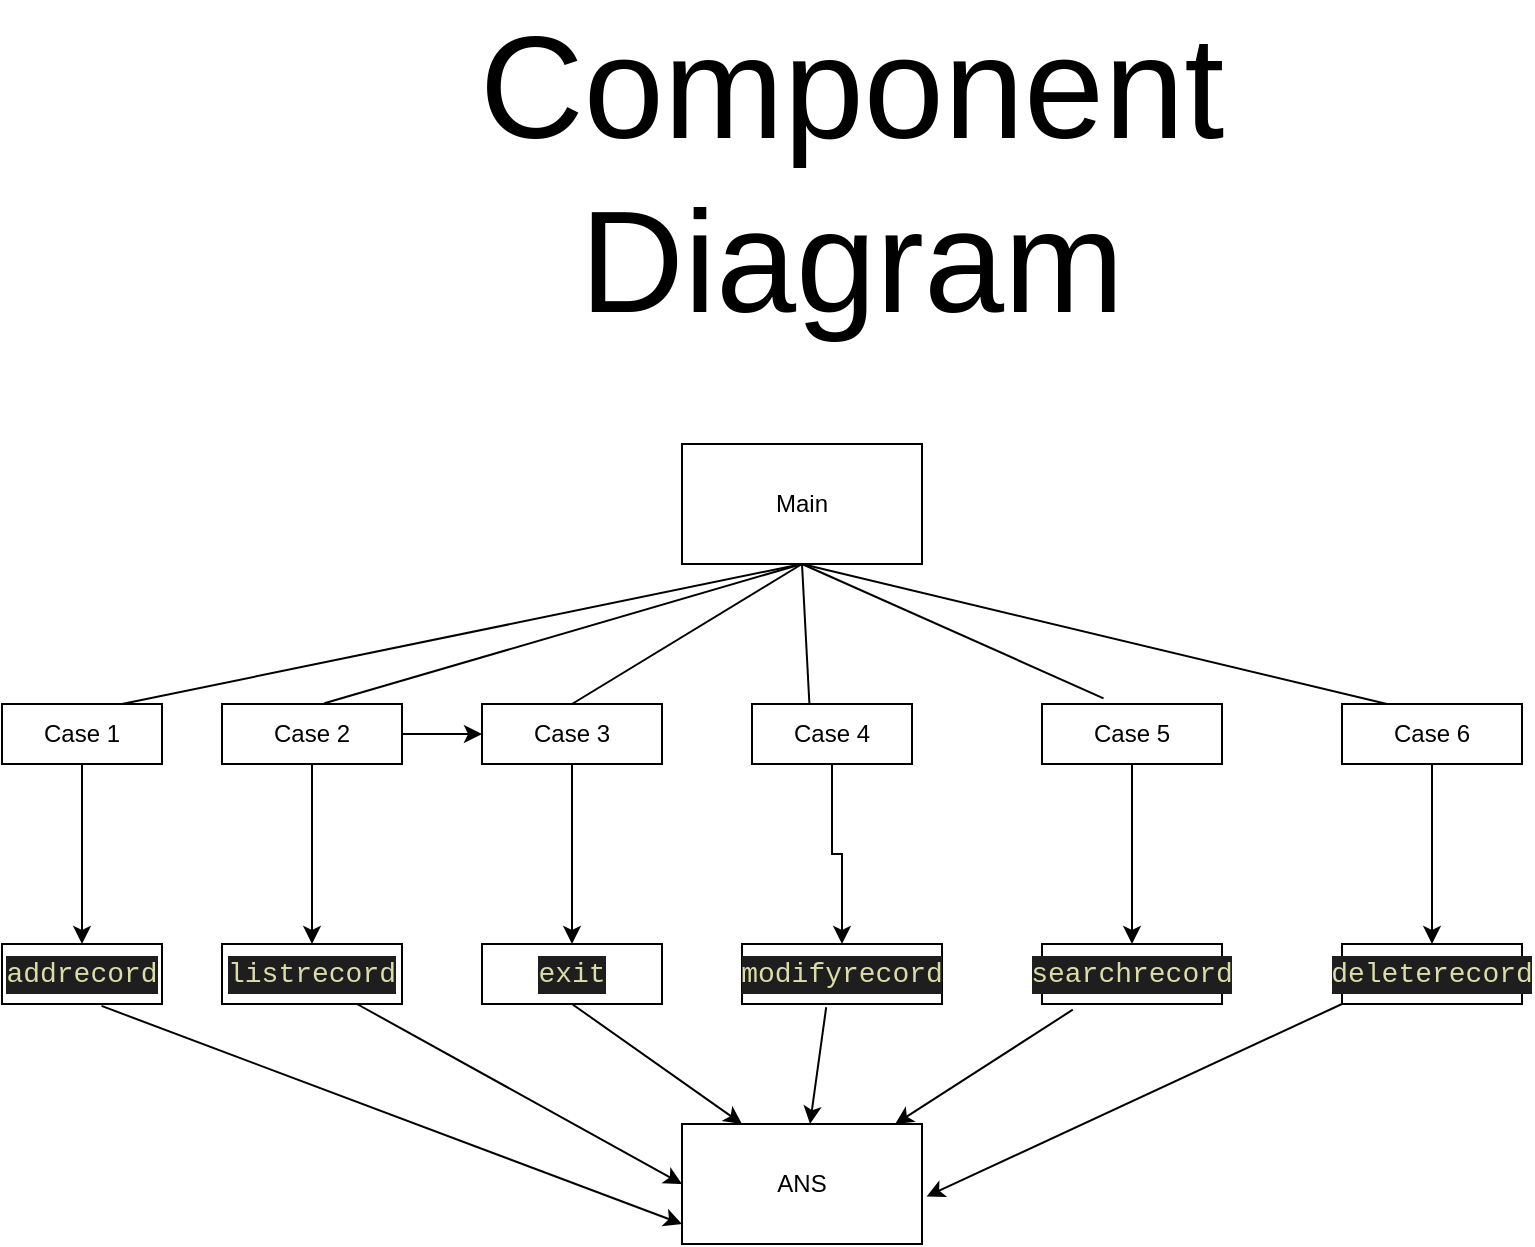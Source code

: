 <mxfile version="17.4.0" type="device"><diagram id="XRJ26wyQMdmPVcHmShnD" name="Page-1"><mxGraphModel dx="1038" dy="1671" grid="1" gridSize="10" guides="1" tooltips="1" connect="1" arrows="1" fold="1" page="1" pageScale="1" pageWidth="850" pageHeight="1100" math="0" shadow="0"><root><mxCell id="0"/><mxCell id="1" parent="0"/><mxCell id="vsCUtocHieqiQWXdnm0U-1" value="Main" style="rounded=0;whiteSpace=wrap;html=1;" parent="1" vertex="1"><mxGeometry x="350" y="120" width="120" height="60" as="geometry"/></mxCell><mxCell id="vsCUtocHieqiQWXdnm0U-22" style="edgeStyle=orthogonalEdgeStyle;rounded=0;orthogonalLoop=1;jettySize=auto;html=1;entryX=0.5;entryY=0;entryDx=0;entryDy=0;" parent="1" source="vsCUtocHieqiQWXdnm0U-2" target="vsCUtocHieqiQWXdnm0U-10" edge="1"><mxGeometry relative="1" as="geometry"/></mxCell><mxCell id="vsCUtocHieqiQWXdnm0U-2" value="Case 3" style="rounded=0;whiteSpace=wrap;html=1;" parent="1" vertex="1"><mxGeometry x="250" y="250" width="90" height="30" as="geometry"/></mxCell><mxCell id="vsCUtocHieqiQWXdnm0U-20" style="edgeStyle=orthogonalEdgeStyle;rounded=0;orthogonalLoop=1;jettySize=auto;html=1;entryX=0.5;entryY=0;entryDx=0;entryDy=0;" parent="1" source="vsCUtocHieqiQWXdnm0U-3" target="vsCUtocHieqiQWXdnm0U-8" edge="1"><mxGeometry relative="1" as="geometry"/></mxCell><mxCell id="vsCUtocHieqiQWXdnm0U-3" value="Case 1" style="rounded=0;whiteSpace=wrap;html=1;" parent="1" vertex="1"><mxGeometry x="10" y="250" width="80" height="30" as="geometry"/></mxCell><mxCell id="vsCUtocHieqiQWXdnm0U-21" style="edgeStyle=orthogonalEdgeStyle;rounded=0;orthogonalLoop=1;jettySize=auto;html=1;entryX=0.5;entryY=0;entryDx=0;entryDy=0;" parent="1" source="vsCUtocHieqiQWXdnm0U-4" target="vsCUtocHieqiQWXdnm0U-9" edge="1"><mxGeometry relative="1" as="geometry"/></mxCell><mxCell id="vsCUtocHieqiQWXdnm0U-40" value="" style="edgeStyle=orthogonalEdgeStyle;rounded=0;orthogonalLoop=1;jettySize=auto;html=1;" parent="1" source="vsCUtocHieqiQWXdnm0U-4" target="vsCUtocHieqiQWXdnm0U-2" edge="1"><mxGeometry relative="1" as="geometry"/></mxCell><mxCell id="vsCUtocHieqiQWXdnm0U-4" value="Case 2" style="rounded=0;whiteSpace=wrap;html=1;" parent="1" vertex="1"><mxGeometry x="120" y="250" width="90" height="30" as="geometry"/></mxCell><mxCell id="vsCUtocHieqiQWXdnm0U-24" style="edgeStyle=orthogonalEdgeStyle;rounded=0;orthogonalLoop=1;jettySize=auto;html=1;entryX=0.5;entryY=0;entryDx=0;entryDy=0;" parent="1" source="vsCUtocHieqiQWXdnm0U-5" target="vsCUtocHieqiQWXdnm0U-11" edge="1"><mxGeometry relative="1" as="geometry"/></mxCell><mxCell id="vsCUtocHieqiQWXdnm0U-5" value="Case 4" style="rounded=0;whiteSpace=wrap;html=1;" parent="1" vertex="1"><mxGeometry x="385" y="250" width="80" height="30" as="geometry"/></mxCell><mxCell id="vsCUtocHieqiQWXdnm0U-26" style="edgeStyle=orthogonalEdgeStyle;rounded=0;orthogonalLoop=1;jettySize=auto;html=1;" parent="1" source="vsCUtocHieqiQWXdnm0U-6" target="vsCUtocHieqiQWXdnm0U-14" edge="1"><mxGeometry relative="1" as="geometry"/></mxCell><mxCell id="vsCUtocHieqiQWXdnm0U-6" value="Case 6" style="rounded=0;whiteSpace=wrap;html=1;" parent="1" vertex="1"><mxGeometry x="680" y="250" width="90" height="30" as="geometry"/></mxCell><mxCell id="vsCUtocHieqiQWXdnm0U-25" style="edgeStyle=orthogonalEdgeStyle;rounded=0;orthogonalLoop=1;jettySize=auto;html=1;" parent="1" source="vsCUtocHieqiQWXdnm0U-7" target="vsCUtocHieqiQWXdnm0U-13" edge="1"><mxGeometry relative="1" as="geometry"/></mxCell><mxCell id="vsCUtocHieqiQWXdnm0U-7" value="Case 5" style="rounded=0;whiteSpace=wrap;html=1;" parent="1" vertex="1"><mxGeometry x="530" y="250" width="90" height="30" as="geometry"/></mxCell><mxCell id="vsCUtocHieqiQWXdnm0U-8" value="&#10;&#10;&lt;div style=&quot;color: rgb(212, 212, 212); background-color: rgb(30, 30, 30); font-family: consolas, &amp;quot;courier new&amp;quot;, monospace; font-weight: normal; font-size: 14px; line-height: 19px;&quot;&gt;&lt;div&gt;&lt;span style=&quot;color: #dcdcaa&quot;&gt;addrecord&lt;/span&gt;&lt;/div&gt;&lt;/div&gt;&#10;&#10;" style="rounded=0;whiteSpace=wrap;html=1;" parent="1" vertex="1"><mxGeometry x="10" y="370" width="80" height="30" as="geometry"/></mxCell><mxCell id="vsCUtocHieqiQWXdnm0U-9" value="&#10;&#10;&lt;div style=&quot;color: rgb(212, 212, 212); background-color: rgb(30, 30, 30); font-family: consolas, &amp;quot;courier new&amp;quot;, monospace; font-weight: normal; font-size: 14px; line-height: 19px;&quot;&gt;&lt;div&gt;&lt;span style=&quot;color: #dcdcaa&quot;&gt;listrecord&lt;/span&gt;&lt;/div&gt;&lt;/div&gt;&#10;&#10;" style="rounded=0;whiteSpace=wrap;html=1;" parent="1" vertex="1"><mxGeometry x="120" y="370" width="90" height="30" as="geometry"/></mxCell><mxCell id="vsCUtocHieqiQWXdnm0U-10" value="&#10;&#10;&lt;div style=&quot;color: rgb(212, 212, 212); background-color: rgb(30, 30, 30); font-family: consolas, &amp;quot;courier new&amp;quot;, monospace; font-weight: normal; font-size: 14px; line-height: 19px;&quot;&gt;&lt;div&gt;&lt;span style=&quot;color: #dcdcaa&quot;&gt;exit&lt;/span&gt;&lt;/div&gt;&lt;/div&gt;&#10;&#10;" style="rounded=0;whiteSpace=wrap;html=1;" parent="1" vertex="1"><mxGeometry x="250" y="370" width="90" height="30" as="geometry"/></mxCell><mxCell id="vsCUtocHieqiQWXdnm0U-11" value="&#10;&#10;&lt;div style=&quot;color: rgb(212, 212, 212); background-color: rgb(30, 30, 30); font-family: consolas, &amp;quot;courier new&amp;quot;, monospace; font-weight: normal; font-size: 14px; line-height: 19px;&quot;&gt;&lt;div&gt;&lt;span style=&quot;color: #dcdcaa&quot;&gt;modifyrecord&lt;/span&gt;&lt;/div&gt;&lt;/div&gt;&#10;&#10;" style="rounded=0;whiteSpace=wrap;html=1;" parent="1" vertex="1"><mxGeometry x="380" y="370" width="100" height="30" as="geometry"/></mxCell><mxCell id="vsCUtocHieqiQWXdnm0U-13" value="&#10;&#10;&lt;div style=&quot;color: rgb(212, 212, 212); background-color: rgb(30, 30, 30); font-family: consolas, &amp;quot;courier new&amp;quot;, monospace; font-weight: normal; font-size: 14px; line-height: 19px;&quot;&gt;&lt;div&gt;&lt;span style=&quot;color: #dcdcaa&quot;&gt;searchrecord&lt;/span&gt;&lt;/div&gt;&lt;/div&gt;&#10;&#10;" style="rounded=0;whiteSpace=wrap;html=1;" parent="1" vertex="1"><mxGeometry x="530" y="370" width="90" height="30" as="geometry"/></mxCell><mxCell id="vsCUtocHieqiQWXdnm0U-14" value="&#10;&#10;&lt;div style=&quot;color: rgb(212, 212, 212); background-color: rgb(30, 30, 30); font-family: consolas, &amp;quot;courier new&amp;quot;, monospace; font-weight: normal; font-size: 14px; line-height: 19px;&quot;&gt;&lt;div&gt;&lt;span style=&quot;color: #dcdcaa&quot;&gt;deleterecord&lt;/span&gt;&lt;/div&gt;&lt;/div&gt;&#10;&#10;" style="rounded=0;whiteSpace=wrap;html=1;" parent="1" vertex="1"><mxGeometry x="680" y="370" width="90" height="30" as="geometry"/></mxCell><mxCell id="vsCUtocHieqiQWXdnm0U-15" value="ANS" style="rounded=0;whiteSpace=wrap;html=1;" parent="1" vertex="1"><mxGeometry x="350" y="460" width="120" height="60" as="geometry"/></mxCell><mxCell id="vsCUtocHieqiQWXdnm0U-16" value="" style="endArrow=none;html=1;rounded=0;exitX=0.75;exitY=0;exitDx=0;exitDy=0;" parent="1" source="vsCUtocHieqiQWXdnm0U-3" edge="1"><mxGeometry width="50" height="50" relative="1" as="geometry"><mxPoint x="100" y="240" as="sourcePoint"/><mxPoint x="410" y="180" as="targetPoint"/></mxGeometry></mxCell><mxCell id="vsCUtocHieqiQWXdnm0U-29" value="" style="endArrow=none;html=1;rounded=0;exitX=0.569;exitY=-0.013;exitDx=0;exitDy=0;exitPerimeter=0;" parent="1" source="vsCUtocHieqiQWXdnm0U-4" edge="1"><mxGeometry width="50" height="50" relative="1" as="geometry"><mxPoint x="80" y="260" as="sourcePoint"/><mxPoint x="410" y="180" as="targetPoint"/></mxGeometry></mxCell><mxCell id="vsCUtocHieqiQWXdnm0U-30" value="" style="endArrow=none;html=1;rounded=0;exitX=0.5;exitY=0;exitDx=0;exitDy=0;" parent="1" source="vsCUtocHieqiQWXdnm0U-2" edge="1"><mxGeometry width="50" height="50" relative="1" as="geometry"><mxPoint x="150" y="240" as="sourcePoint"/><mxPoint x="410" y="180" as="targetPoint"/></mxGeometry></mxCell><mxCell id="vsCUtocHieqiQWXdnm0U-31" value="" style="endArrow=none;html=1;rounded=0;exitX=0.342;exitY=-0.095;exitDx=0;exitDy=0;exitPerimeter=0;" parent="1" source="vsCUtocHieqiQWXdnm0U-7" edge="1"><mxGeometry width="50" height="50" relative="1" as="geometry"><mxPoint x="460" y="230" as="sourcePoint"/><mxPoint x="410" y="180" as="targetPoint"/></mxGeometry></mxCell><mxCell id="vsCUtocHieqiQWXdnm0U-32" value="" style="endArrow=none;html=1;rounded=0;exitX=0.359;exitY=0.008;exitDx=0;exitDy=0;exitPerimeter=0;" parent="1" source="vsCUtocHieqiQWXdnm0U-5" edge="1"><mxGeometry width="50" height="50" relative="1" as="geometry"><mxPoint x="110" y="290" as="sourcePoint"/><mxPoint x="410" y="180" as="targetPoint"/></mxGeometry></mxCell><mxCell id="vsCUtocHieqiQWXdnm0U-33" value="" style="endArrow=none;html=1;rounded=0;exitX=0.25;exitY=0;exitDx=0;exitDy=0;" parent="1" source="vsCUtocHieqiQWXdnm0U-6" edge="1"><mxGeometry width="50" height="50" relative="1" as="geometry"><mxPoint x="630" y="220" as="sourcePoint"/><mxPoint x="410" y="180" as="targetPoint"/></mxGeometry></mxCell><mxCell id="vsCUtocHieqiQWXdnm0U-34" value="" style="endArrow=classic;html=1;rounded=0;exitX=0.421;exitY=1.054;exitDx=0;exitDy=0;exitPerimeter=0;" parent="1" source="vsCUtocHieqiQWXdnm0U-11" edge="1"><mxGeometry width="50" height="50" relative="1" as="geometry"><mxPoint x="290" y="320" as="sourcePoint"/><mxPoint x="414" y="460" as="targetPoint"/></mxGeometry></mxCell><mxCell id="vsCUtocHieqiQWXdnm0U-35" value="" style="endArrow=classic;html=1;rounded=0;exitX=0.5;exitY=1;exitDx=0;exitDy=0;entryX=0.25;entryY=0;entryDx=0;entryDy=0;" parent="1" source="vsCUtocHieqiQWXdnm0U-10" target="vsCUtocHieqiQWXdnm0U-15" edge="1"><mxGeometry width="50" height="50" relative="1" as="geometry"><mxPoint x="423.68" y="411.62" as="sourcePoint"/><mxPoint x="424" y="470" as="targetPoint"/></mxGeometry></mxCell><mxCell id="vsCUtocHieqiQWXdnm0U-36" value="" style="endArrow=classic;html=1;rounded=0;exitX=0.75;exitY=1;exitDx=0;exitDy=0;entryX=0;entryY=0.5;entryDx=0;entryDy=0;" parent="1" source="vsCUtocHieqiQWXdnm0U-9" target="vsCUtocHieqiQWXdnm0U-15" edge="1"><mxGeometry width="50" height="50" relative="1" as="geometry"><mxPoint x="433.68" y="421.62" as="sourcePoint"/><mxPoint x="434" y="480" as="targetPoint"/></mxGeometry></mxCell><mxCell id="vsCUtocHieqiQWXdnm0U-37" value="" style="endArrow=classic;html=1;rounded=0;exitX=0;exitY=1;exitDx=0;exitDy=0;entryX=1.019;entryY=0.604;entryDx=0;entryDy=0;entryPerimeter=0;" parent="1" source="vsCUtocHieqiQWXdnm0U-14" target="vsCUtocHieqiQWXdnm0U-15" edge="1"><mxGeometry width="50" height="50" relative="1" as="geometry"><mxPoint x="443.68" y="431.62" as="sourcePoint"/><mxPoint x="444" y="490" as="targetPoint"/></mxGeometry></mxCell><mxCell id="vsCUtocHieqiQWXdnm0U-38" value="" style="endArrow=classic;html=1;rounded=0;exitX=0.171;exitY=1.095;exitDx=0;exitDy=0;exitPerimeter=0;" parent="1" source="vsCUtocHieqiQWXdnm0U-13" target="vsCUtocHieqiQWXdnm0U-15" edge="1"><mxGeometry width="50" height="50" relative="1" as="geometry"><mxPoint x="453.68" y="441.62" as="sourcePoint"/><mxPoint x="454" y="500" as="targetPoint"/></mxGeometry></mxCell><mxCell id="vsCUtocHieqiQWXdnm0U-39" value="" style="endArrow=classic;html=1;rounded=0;exitX=0.622;exitY=1.032;exitDx=0;exitDy=0;exitPerimeter=0;" parent="1" source="vsCUtocHieqiQWXdnm0U-8" edge="1"><mxGeometry width="50" height="50" relative="1" as="geometry"><mxPoint x="463.68" y="451.62" as="sourcePoint"/><mxPoint x="350" y="510" as="targetPoint"/></mxGeometry></mxCell><mxCell id="vsCUtocHieqiQWXdnm0U-42" value="&lt;font style=&quot;font-size: 72px&quot;&gt;Component Diagram&lt;/font&gt;" style="text;html=1;strokeColor=none;fillColor=none;align=center;verticalAlign=middle;whiteSpace=wrap;rounded=0;" parent="1" vertex="1"><mxGeometry x="130" y="-40" width="610" height="50" as="geometry"/></mxCell></root></mxGraphModel></diagram></mxfile>